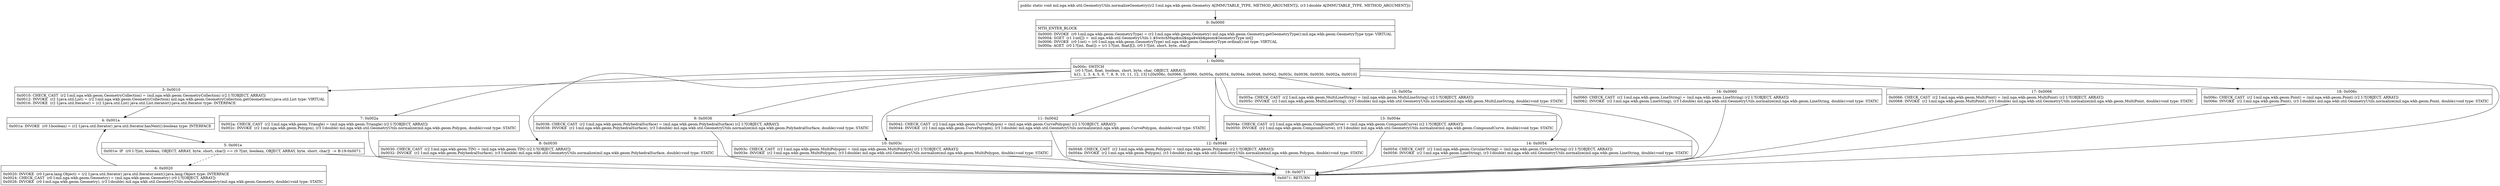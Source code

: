digraph "CFG formil.nga.wkb.util.GeometryUtils.normalizeGeometry(Lmil\/nga\/wkb\/geom\/Geometry;D)V" {
Node_0 [shape=record,label="{0\:\ 0x0000|MTH_ENTER_BLOCK\l|0x0000: INVOKE  (r0 I:mil.nga.wkb.geom.GeometryType) = (r2 I:mil.nga.wkb.geom.Geometry) mil.nga.wkb.geom.Geometry.getGeometryType():mil.nga.wkb.geom.GeometryType type: VIRTUAL \l0x0004: SGET  (r1 I:int[]) =  mil.nga.wkb.util.GeometryUtils.1.$SwitchMap$mil$nga$wkb$geom$GeometryType int[] \l0x0006: INVOKE  (r0 I:int) = (r0 I:mil.nga.wkb.geom.GeometryType) mil.nga.wkb.geom.GeometryType.ordinal():int type: VIRTUAL \l0x000a: AGET  (r0 I:?[int, float]) = (r1 I:?[int, float][]), (r0 I:?[int, short, byte, char]) \l}"];
Node_1 [shape=record,label="{1\:\ 0x000c|0x000c: SWITCH  \l  (r0 I:?[int, float, boolean, short, byte, char, OBJECT, ARRAY])\l k:[1, 2, 3, 4, 5, 6, 7, 8, 9, 10, 11, 12, 13] t:[0x006c, 0x0066, 0x0060, 0x005a, 0x0054, 0x004e, 0x0048, 0x0042, 0x003c, 0x0036, 0x0030, 0x002a, 0x0010] \l}"];
Node_3 [shape=record,label="{3\:\ 0x0010|0x0010: CHECK_CAST  (r2 I:mil.nga.wkb.geom.GeometryCollection) = (mil.nga.wkb.geom.GeometryCollection) (r2 I:?[OBJECT, ARRAY]) \l0x0012: INVOKE  (r2 I:java.util.List) = (r2 I:mil.nga.wkb.geom.GeometryCollection) mil.nga.wkb.geom.GeometryCollection.getGeometries():java.util.List type: VIRTUAL \l0x0016: INVOKE  (r2 I:java.util.Iterator) = (r2 I:java.util.List) java.util.List.iterator():java.util.Iterator type: INTERFACE \l}"];
Node_4 [shape=record,label="{4\:\ 0x001a|0x001a: INVOKE  (r0 I:boolean) = (r2 I:java.util.Iterator) java.util.Iterator.hasNext():boolean type: INTERFACE \l}"];
Node_5 [shape=record,label="{5\:\ 0x001e|0x001e: IF  (r0 I:?[int, boolean, OBJECT, ARRAY, byte, short, char]) == (0 ?[int, boolean, OBJECT, ARRAY, byte, short, char])  \-\> B:19:0x0071 \l}"];
Node_6 [shape=record,label="{6\:\ 0x0020|0x0020: INVOKE  (r0 I:java.lang.Object) = (r2 I:java.util.Iterator) java.util.Iterator.next():java.lang.Object type: INTERFACE \l0x0024: CHECK_CAST  (r0 I:mil.nga.wkb.geom.Geometry) = (mil.nga.wkb.geom.Geometry) (r0 I:?[OBJECT, ARRAY]) \l0x0026: INVOKE  (r0 I:mil.nga.wkb.geom.Geometry), (r3 I:double) mil.nga.wkb.util.GeometryUtils.normalizeGeometry(mil.nga.wkb.geom.Geometry, double):void type: STATIC \l}"];
Node_7 [shape=record,label="{7\:\ 0x002a|0x002a: CHECK_CAST  (r2 I:mil.nga.wkb.geom.Triangle) = (mil.nga.wkb.geom.Triangle) (r2 I:?[OBJECT, ARRAY]) \l0x002c: INVOKE  (r2 I:mil.nga.wkb.geom.Polygon), (r3 I:double) mil.nga.wkb.util.GeometryUtils.normalize(mil.nga.wkb.geom.Polygon, double):void type: STATIC \l}"];
Node_8 [shape=record,label="{8\:\ 0x0030|0x0030: CHECK_CAST  (r2 I:mil.nga.wkb.geom.TIN) = (mil.nga.wkb.geom.TIN) (r2 I:?[OBJECT, ARRAY]) \l0x0032: INVOKE  (r2 I:mil.nga.wkb.geom.PolyhedralSurface), (r3 I:double) mil.nga.wkb.util.GeometryUtils.normalize(mil.nga.wkb.geom.PolyhedralSurface, double):void type: STATIC \l}"];
Node_9 [shape=record,label="{9\:\ 0x0036|0x0036: CHECK_CAST  (r2 I:mil.nga.wkb.geom.PolyhedralSurface) = (mil.nga.wkb.geom.PolyhedralSurface) (r2 I:?[OBJECT, ARRAY]) \l0x0038: INVOKE  (r2 I:mil.nga.wkb.geom.PolyhedralSurface), (r3 I:double) mil.nga.wkb.util.GeometryUtils.normalize(mil.nga.wkb.geom.PolyhedralSurface, double):void type: STATIC \l}"];
Node_10 [shape=record,label="{10\:\ 0x003c|0x003c: CHECK_CAST  (r2 I:mil.nga.wkb.geom.MultiPolygon) = (mil.nga.wkb.geom.MultiPolygon) (r2 I:?[OBJECT, ARRAY]) \l0x003e: INVOKE  (r2 I:mil.nga.wkb.geom.MultiPolygon), (r3 I:double) mil.nga.wkb.util.GeometryUtils.normalize(mil.nga.wkb.geom.MultiPolygon, double):void type: STATIC \l}"];
Node_11 [shape=record,label="{11\:\ 0x0042|0x0042: CHECK_CAST  (r2 I:mil.nga.wkb.geom.CurvePolygon) = (mil.nga.wkb.geom.CurvePolygon) (r2 I:?[OBJECT, ARRAY]) \l0x0044: INVOKE  (r2 I:mil.nga.wkb.geom.CurvePolygon), (r3 I:double) mil.nga.wkb.util.GeometryUtils.normalize(mil.nga.wkb.geom.CurvePolygon, double):void type: STATIC \l}"];
Node_12 [shape=record,label="{12\:\ 0x0048|0x0048: CHECK_CAST  (r2 I:mil.nga.wkb.geom.Polygon) = (mil.nga.wkb.geom.Polygon) (r2 I:?[OBJECT, ARRAY]) \l0x004a: INVOKE  (r2 I:mil.nga.wkb.geom.Polygon), (r3 I:double) mil.nga.wkb.util.GeometryUtils.normalize(mil.nga.wkb.geom.Polygon, double):void type: STATIC \l}"];
Node_13 [shape=record,label="{13\:\ 0x004e|0x004e: CHECK_CAST  (r2 I:mil.nga.wkb.geom.CompoundCurve) = (mil.nga.wkb.geom.CompoundCurve) (r2 I:?[OBJECT, ARRAY]) \l0x0050: INVOKE  (r2 I:mil.nga.wkb.geom.CompoundCurve), (r3 I:double) mil.nga.wkb.util.GeometryUtils.normalize(mil.nga.wkb.geom.CompoundCurve, double):void type: STATIC \l}"];
Node_14 [shape=record,label="{14\:\ 0x0054|0x0054: CHECK_CAST  (r2 I:mil.nga.wkb.geom.CircularString) = (mil.nga.wkb.geom.CircularString) (r2 I:?[OBJECT, ARRAY]) \l0x0056: INVOKE  (r2 I:mil.nga.wkb.geom.LineString), (r3 I:double) mil.nga.wkb.util.GeometryUtils.normalize(mil.nga.wkb.geom.LineString, double):void type: STATIC \l}"];
Node_15 [shape=record,label="{15\:\ 0x005a|0x005a: CHECK_CAST  (r2 I:mil.nga.wkb.geom.MultiLineString) = (mil.nga.wkb.geom.MultiLineString) (r2 I:?[OBJECT, ARRAY]) \l0x005c: INVOKE  (r2 I:mil.nga.wkb.geom.MultiLineString), (r3 I:double) mil.nga.wkb.util.GeometryUtils.normalize(mil.nga.wkb.geom.MultiLineString, double):void type: STATIC \l}"];
Node_16 [shape=record,label="{16\:\ 0x0060|0x0060: CHECK_CAST  (r2 I:mil.nga.wkb.geom.LineString) = (mil.nga.wkb.geom.LineString) (r2 I:?[OBJECT, ARRAY]) \l0x0062: INVOKE  (r2 I:mil.nga.wkb.geom.LineString), (r3 I:double) mil.nga.wkb.util.GeometryUtils.normalize(mil.nga.wkb.geom.LineString, double):void type: STATIC \l}"];
Node_17 [shape=record,label="{17\:\ 0x0066|0x0066: CHECK_CAST  (r2 I:mil.nga.wkb.geom.MultiPoint) = (mil.nga.wkb.geom.MultiPoint) (r2 I:?[OBJECT, ARRAY]) \l0x0068: INVOKE  (r2 I:mil.nga.wkb.geom.MultiPoint), (r3 I:double) mil.nga.wkb.util.GeometryUtils.normalize(mil.nga.wkb.geom.MultiPoint, double):void type: STATIC \l}"];
Node_18 [shape=record,label="{18\:\ 0x006c|0x006c: CHECK_CAST  (r2 I:mil.nga.wkb.geom.Point) = (mil.nga.wkb.geom.Point) (r2 I:?[OBJECT, ARRAY]) \l0x006e: INVOKE  (r2 I:mil.nga.wkb.geom.Point), (r3 I:double) mil.nga.wkb.util.GeometryUtils.normalize(mil.nga.wkb.geom.Point, double):void type: STATIC \l}"];
Node_19 [shape=record,label="{19\:\ 0x0071|0x0071: RETURN   \l}"];
MethodNode[shape=record,label="{public static void mil.nga.wkb.util.GeometryUtils.normalizeGeometry((r2 I:mil.nga.wkb.geom.Geometry A[IMMUTABLE_TYPE, METHOD_ARGUMENT]), (r3 I:double A[IMMUTABLE_TYPE, METHOD_ARGUMENT])) }"];
MethodNode -> Node_0;
Node_0 -> Node_1;
Node_1 -> Node_3;
Node_1 -> Node_7;
Node_1 -> Node_8;
Node_1 -> Node_9;
Node_1 -> Node_10;
Node_1 -> Node_11;
Node_1 -> Node_12;
Node_1 -> Node_13;
Node_1 -> Node_14;
Node_1 -> Node_15;
Node_1 -> Node_16;
Node_1 -> Node_17;
Node_1 -> Node_18;
Node_1 -> Node_19;
Node_3 -> Node_4;
Node_4 -> Node_5;
Node_5 -> Node_6[style=dashed];
Node_5 -> Node_19;
Node_6 -> Node_4;
Node_7 -> Node_19;
Node_8 -> Node_19;
Node_9 -> Node_19;
Node_10 -> Node_19;
Node_11 -> Node_19;
Node_12 -> Node_19;
Node_13 -> Node_19;
Node_14 -> Node_19;
Node_15 -> Node_19;
Node_16 -> Node_19;
Node_17 -> Node_19;
Node_18 -> Node_19;
}

